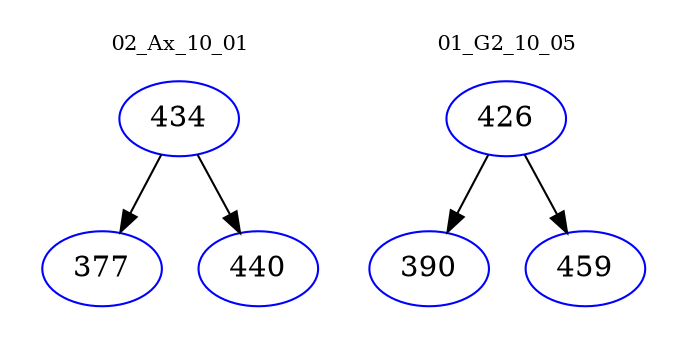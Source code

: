 digraph{
subgraph cluster_0 {
color = white
label = "02_Ax_10_01";
fontsize=10;
T0_434 [label="434", color="blue"]
T0_434 -> T0_377 [color="black"]
T0_377 [label="377", color="blue"]
T0_434 -> T0_440 [color="black"]
T0_440 [label="440", color="blue"]
}
subgraph cluster_1 {
color = white
label = "01_G2_10_05";
fontsize=10;
T1_426 [label="426", color="blue"]
T1_426 -> T1_390 [color="black"]
T1_390 [label="390", color="blue"]
T1_426 -> T1_459 [color="black"]
T1_459 [label="459", color="blue"]
}
}
